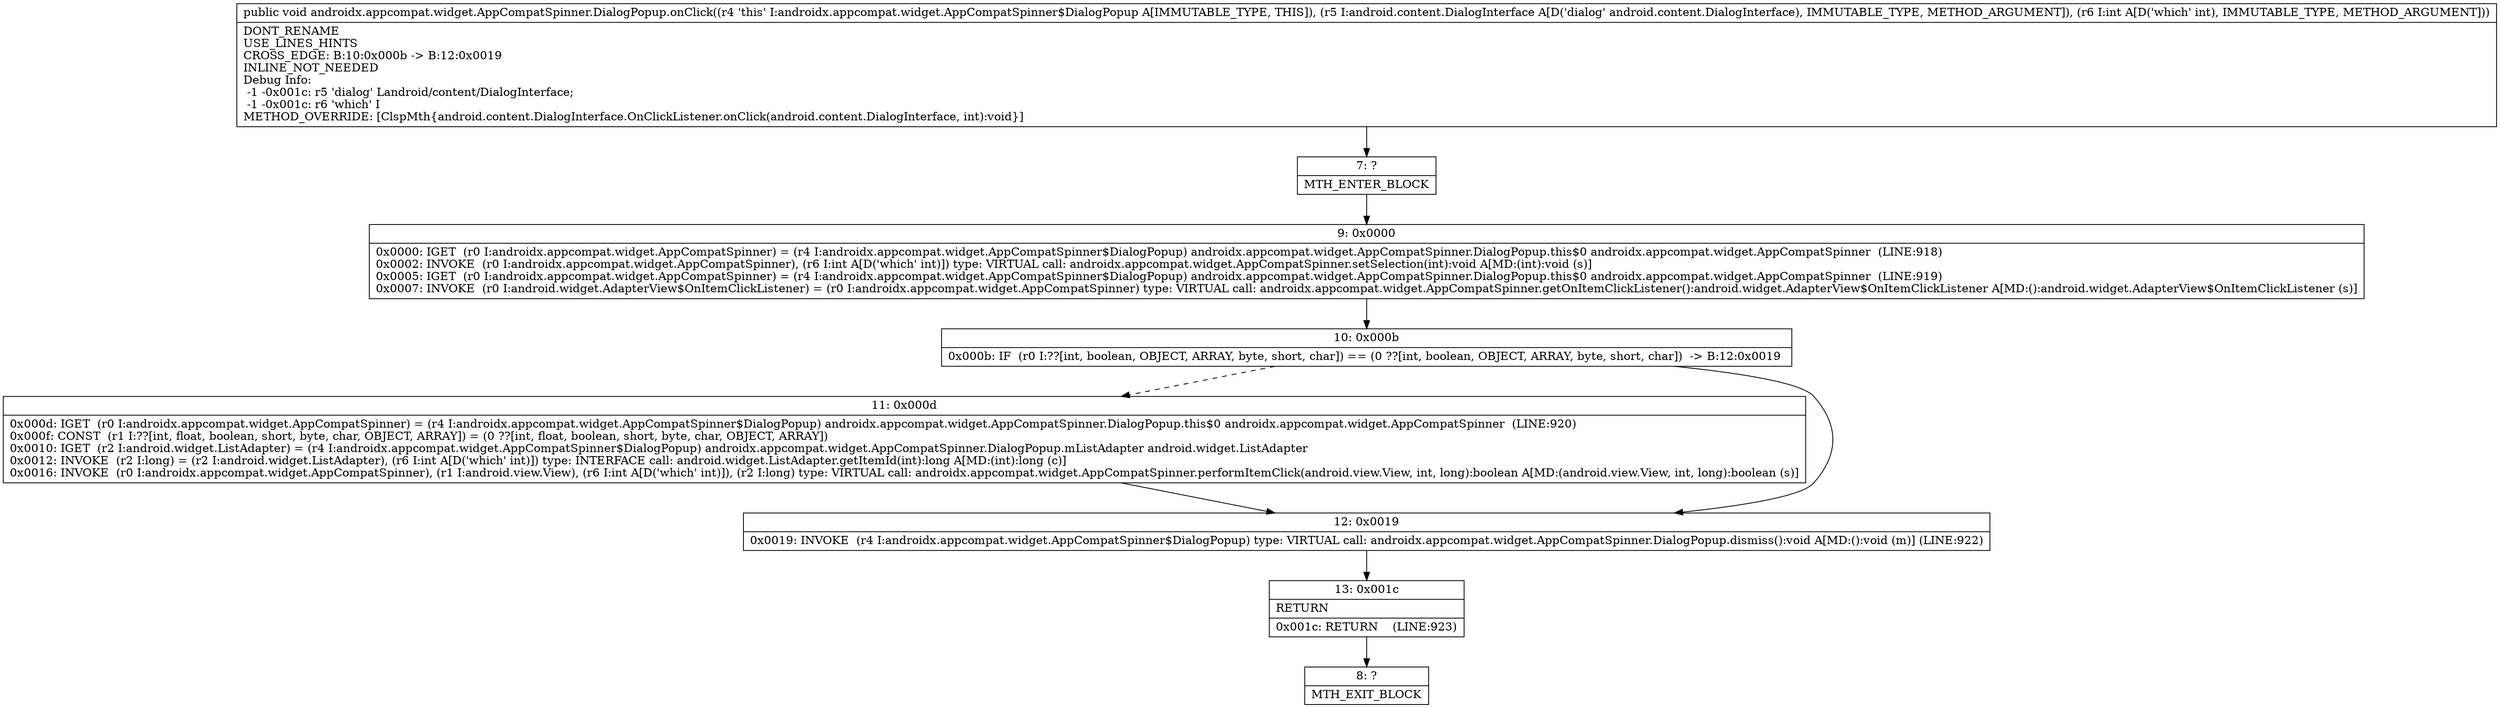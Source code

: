 digraph "CFG forandroidx.appcompat.widget.AppCompatSpinner.DialogPopup.onClick(Landroid\/content\/DialogInterface;I)V" {
Node_7 [shape=record,label="{7\:\ ?|MTH_ENTER_BLOCK\l}"];
Node_9 [shape=record,label="{9\:\ 0x0000|0x0000: IGET  (r0 I:androidx.appcompat.widget.AppCompatSpinner) = (r4 I:androidx.appcompat.widget.AppCompatSpinner$DialogPopup) androidx.appcompat.widget.AppCompatSpinner.DialogPopup.this$0 androidx.appcompat.widget.AppCompatSpinner  (LINE:918)\l0x0002: INVOKE  (r0 I:androidx.appcompat.widget.AppCompatSpinner), (r6 I:int A[D('which' int)]) type: VIRTUAL call: androidx.appcompat.widget.AppCompatSpinner.setSelection(int):void A[MD:(int):void (s)]\l0x0005: IGET  (r0 I:androidx.appcompat.widget.AppCompatSpinner) = (r4 I:androidx.appcompat.widget.AppCompatSpinner$DialogPopup) androidx.appcompat.widget.AppCompatSpinner.DialogPopup.this$0 androidx.appcompat.widget.AppCompatSpinner  (LINE:919)\l0x0007: INVOKE  (r0 I:android.widget.AdapterView$OnItemClickListener) = (r0 I:androidx.appcompat.widget.AppCompatSpinner) type: VIRTUAL call: androidx.appcompat.widget.AppCompatSpinner.getOnItemClickListener():android.widget.AdapterView$OnItemClickListener A[MD:():android.widget.AdapterView$OnItemClickListener (s)]\l}"];
Node_10 [shape=record,label="{10\:\ 0x000b|0x000b: IF  (r0 I:??[int, boolean, OBJECT, ARRAY, byte, short, char]) == (0 ??[int, boolean, OBJECT, ARRAY, byte, short, char])  \-\> B:12:0x0019 \l}"];
Node_11 [shape=record,label="{11\:\ 0x000d|0x000d: IGET  (r0 I:androidx.appcompat.widget.AppCompatSpinner) = (r4 I:androidx.appcompat.widget.AppCompatSpinner$DialogPopup) androidx.appcompat.widget.AppCompatSpinner.DialogPopup.this$0 androidx.appcompat.widget.AppCompatSpinner  (LINE:920)\l0x000f: CONST  (r1 I:??[int, float, boolean, short, byte, char, OBJECT, ARRAY]) = (0 ??[int, float, boolean, short, byte, char, OBJECT, ARRAY]) \l0x0010: IGET  (r2 I:android.widget.ListAdapter) = (r4 I:androidx.appcompat.widget.AppCompatSpinner$DialogPopup) androidx.appcompat.widget.AppCompatSpinner.DialogPopup.mListAdapter android.widget.ListAdapter \l0x0012: INVOKE  (r2 I:long) = (r2 I:android.widget.ListAdapter), (r6 I:int A[D('which' int)]) type: INTERFACE call: android.widget.ListAdapter.getItemId(int):long A[MD:(int):long (c)]\l0x0016: INVOKE  (r0 I:androidx.appcompat.widget.AppCompatSpinner), (r1 I:android.view.View), (r6 I:int A[D('which' int)]), (r2 I:long) type: VIRTUAL call: androidx.appcompat.widget.AppCompatSpinner.performItemClick(android.view.View, int, long):boolean A[MD:(android.view.View, int, long):boolean (s)]\l}"];
Node_12 [shape=record,label="{12\:\ 0x0019|0x0019: INVOKE  (r4 I:androidx.appcompat.widget.AppCompatSpinner$DialogPopup) type: VIRTUAL call: androidx.appcompat.widget.AppCompatSpinner.DialogPopup.dismiss():void A[MD:():void (m)] (LINE:922)\l}"];
Node_13 [shape=record,label="{13\:\ 0x001c|RETURN\l|0x001c: RETURN    (LINE:923)\l}"];
Node_8 [shape=record,label="{8\:\ ?|MTH_EXIT_BLOCK\l}"];
MethodNode[shape=record,label="{public void androidx.appcompat.widget.AppCompatSpinner.DialogPopup.onClick((r4 'this' I:androidx.appcompat.widget.AppCompatSpinner$DialogPopup A[IMMUTABLE_TYPE, THIS]), (r5 I:android.content.DialogInterface A[D('dialog' android.content.DialogInterface), IMMUTABLE_TYPE, METHOD_ARGUMENT]), (r6 I:int A[D('which' int), IMMUTABLE_TYPE, METHOD_ARGUMENT]))  | DONT_RENAME\lUSE_LINES_HINTS\lCROSS_EDGE: B:10:0x000b \-\> B:12:0x0019\lINLINE_NOT_NEEDED\lDebug Info:\l  \-1 \-0x001c: r5 'dialog' Landroid\/content\/DialogInterface;\l  \-1 \-0x001c: r6 'which' I\lMETHOD_OVERRIDE: [ClspMth\{android.content.DialogInterface.OnClickListener.onClick(android.content.DialogInterface, int):void\}]\l}"];
MethodNode -> Node_7;Node_7 -> Node_9;
Node_9 -> Node_10;
Node_10 -> Node_11[style=dashed];
Node_10 -> Node_12;
Node_11 -> Node_12;
Node_12 -> Node_13;
Node_13 -> Node_8;
}

